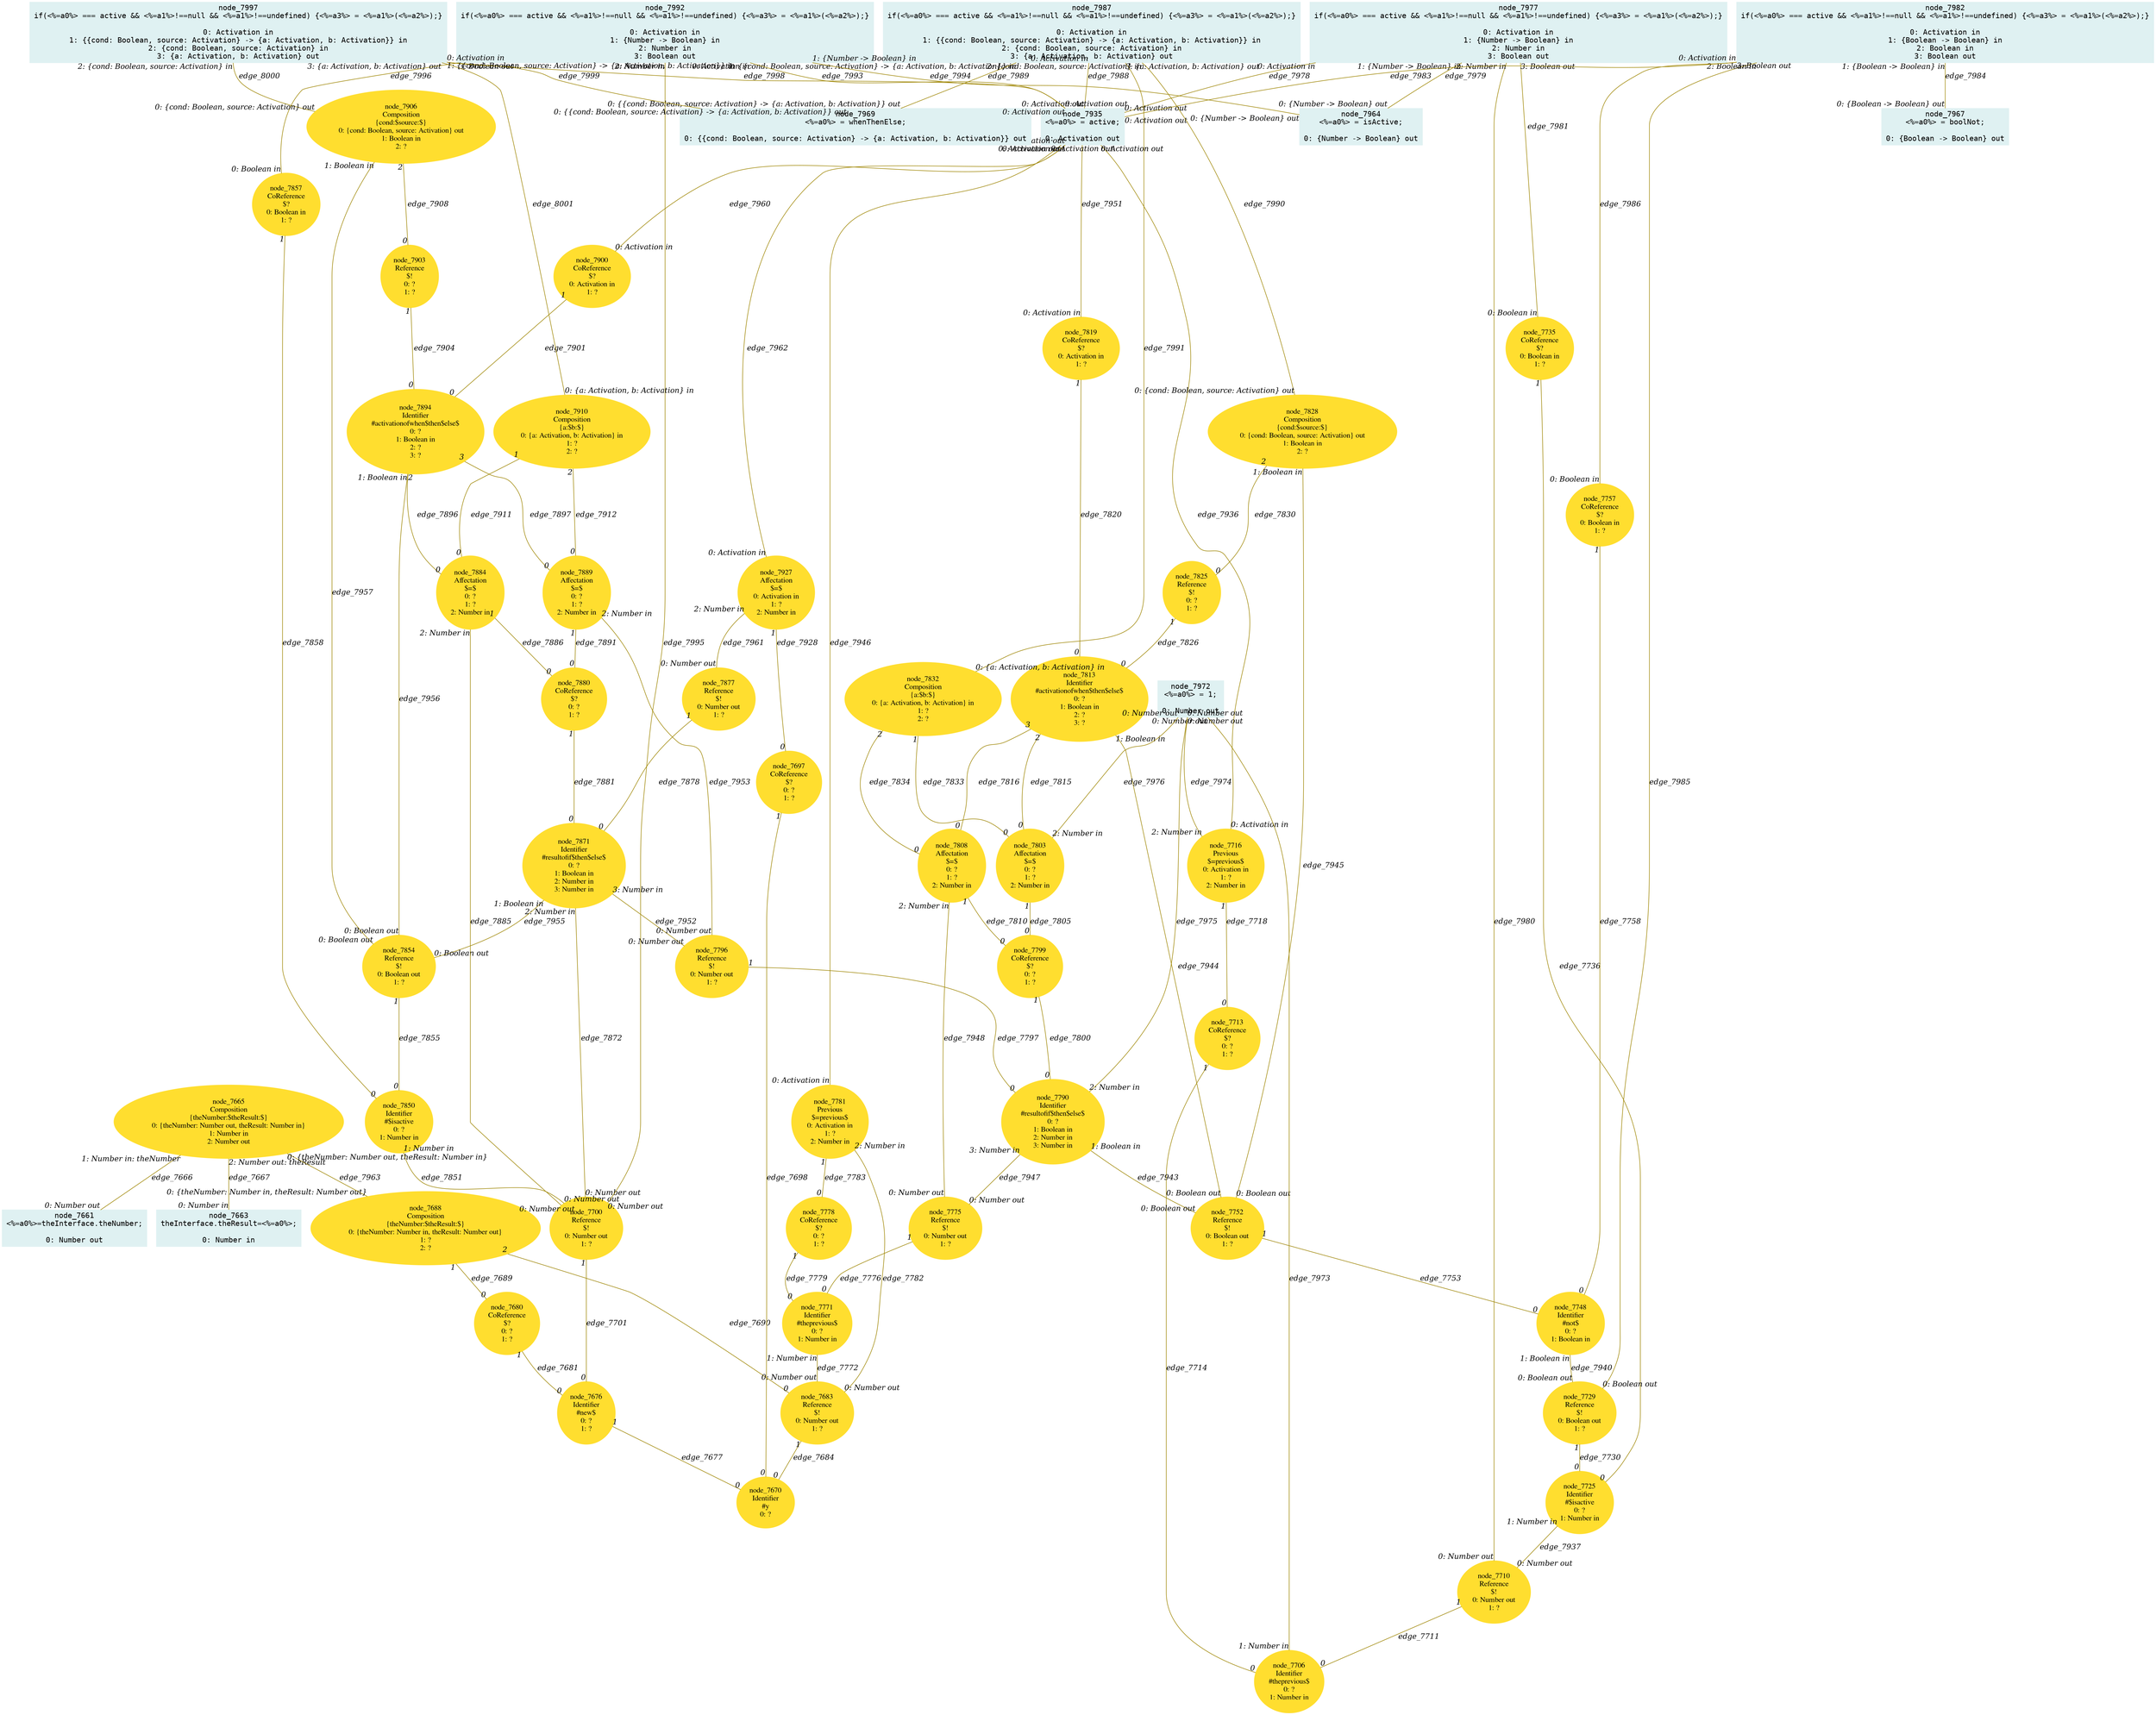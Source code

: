 digraph g{node_7661 [shape="box", style="filled", color="#dff1f2", fontname="Courier", label="node_7661
<%=a0%>=theInterface.theNumber;

0: Number out" ]
node_7663 [shape="box", style="filled", color="#dff1f2", fontname="Courier", label="node_7663
theInterface.theResult=<%=a0%>;

0: Number in" ]
node_7665 [shape="ellipse", style="filled", color="#ffde2f", fontname="Times", label="node_7665
Composition
{theNumber:$theResult:$}
0: {theNumber: Number out, theResult: Number in}
1: Number in
2: Number out" ]
node_7670 [shape="ellipse", style="filled", color="#ffde2f", fontname="Times", label="node_7670
Identifier
#y
0: ?" ]
node_7676 [shape="ellipse", style="filled", color="#ffde2f", fontname="Times", label="node_7676
Identifier
#new$
0: ?
1: ?" ]
node_7680 [shape="ellipse", style="filled", color="#ffde2f", fontname="Times", label="node_7680
CoReference
$?
0: ?
1: ?" ]
node_7683 [shape="ellipse", style="filled", color="#ffde2f", fontname="Times", label="node_7683
Reference
$!
0: Number out
1: ?" ]
node_7688 [shape="ellipse", style="filled", color="#ffde2f", fontname="Times", label="node_7688
Composition
{theNumber:$theResult:$}
0: {theNumber: Number in, theResult: Number out}
1: ?
2: ?" ]
node_7697 [shape="ellipse", style="filled", color="#ffde2f", fontname="Times", label="node_7697
CoReference
$?
0: ?
1: ?" ]
node_7700 [shape="ellipse", style="filled", color="#ffde2f", fontname="Times", label="node_7700
Reference
$!
0: Number out
1: ?" ]
node_7706 [shape="ellipse", style="filled", color="#ffde2f", fontname="Times", label="node_7706
Identifier
#theprevious$
0: ?
1: Number in" ]
node_7710 [shape="ellipse", style="filled", color="#ffde2f", fontname="Times", label="node_7710
Reference
$!
0: Number out
1: ?" ]
node_7713 [shape="ellipse", style="filled", color="#ffde2f", fontname="Times", label="node_7713
CoReference
$?
0: ?
1: ?" ]
node_7716 [shape="ellipse", style="filled", color="#ffde2f", fontname="Times", label="node_7716
Previous
$=previous$
0: Activation in
1: ?
2: Number in" ]
node_7725 [shape="ellipse", style="filled", color="#ffde2f", fontname="Times", label="node_7725
Identifier
#$isactive
0: ?
1: Number in" ]
node_7729 [shape="ellipse", style="filled", color="#ffde2f", fontname="Times", label="node_7729
Reference
$!
0: Boolean out
1: ?" ]
node_7735 [shape="ellipse", style="filled", color="#ffde2f", fontname="Times", label="node_7735
CoReference
$?
0: Boolean in
1: ?" ]
node_7748 [shape="ellipse", style="filled", color="#ffde2f", fontname="Times", label="node_7748
Identifier
#not$
0: ?
1: Boolean in" ]
node_7752 [shape="ellipse", style="filled", color="#ffde2f", fontname="Times", label="node_7752
Reference
$!
0: Boolean out
1: ?" ]
node_7757 [shape="ellipse", style="filled", color="#ffde2f", fontname="Times", label="node_7757
CoReference
$?
0: Boolean in
1: ?" ]
node_7771 [shape="ellipse", style="filled", color="#ffde2f", fontname="Times", label="node_7771
Identifier
#theprevious$
0: ?
1: Number in" ]
node_7775 [shape="ellipse", style="filled", color="#ffde2f", fontname="Times", label="node_7775
Reference
$!
0: Number out
1: ?" ]
node_7778 [shape="ellipse", style="filled", color="#ffde2f", fontname="Times", label="node_7778
CoReference
$?
0: ?
1: ?" ]
node_7781 [shape="ellipse", style="filled", color="#ffde2f", fontname="Times", label="node_7781
Previous
$=previous$
0: Activation in
1: ?
2: Number in" ]
node_7790 [shape="ellipse", style="filled", color="#ffde2f", fontname="Times", label="node_7790
Identifier
#resultofif$then$else$
0: ?
1: Boolean in
2: Number in
3: Number in" ]
node_7796 [shape="ellipse", style="filled", color="#ffde2f", fontname="Times", label="node_7796
Reference
$!
0: Number out
1: ?" ]
node_7799 [shape="ellipse", style="filled", color="#ffde2f", fontname="Times", label="node_7799
CoReference
$?
0: ?
1: ?" ]
node_7803 [shape="ellipse", style="filled", color="#ffde2f", fontname="Times", label="node_7803
Affectation
$=$
0: ?
1: ?
2: Number in" ]
node_7808 [shape="ellipse", style="filled", color="#ffde2f", fontname="Times", label="node_7808
Affectation
$=$
0: ?
1: ?
2: Number in" ]
node_7813 [shape="ellipse", style="filled", color="#ffde2f", fontname="Times", label="node_7813
Identifier
#activationofwhen$then$else$
0: ?
1: Boolean in
2: ?
3: ?" ]
node_7819 [shape="ellipse", style="filled", color="#ffde2f", fontname="Times", label="node_7819
CoReference
$?
0: Activation in
1: ?" ]
node_7825 [shape="ellipse", style="filled", color="#ffde2f", fontname="Times", label="node_7825
Reference
$!
0: ?
1: ?" ]
node_7828 [shape="ellipse", style="filled", color="#ffde2f", fontname="Times", label="node_7828
Composition
{cond:$source:$}
0: {cond: Boolean, source: Activation} out
1: Boolean in
2: ?" ]
node_7832 [shape="ellipse", style="filled", color="#ffde2f", fontname="Times", label="node_7832
Composition
{a:$b:$}
0: {a: Activation, b: Activation} in
1: ?
2: ?" ]
node_7850 [shape="ellipse", style="filled", color="#ffde2f", fontname="Times", label="node_7850
Identifier
#$isactive
0: ?
1: Number in" ]
node_7854 [shape="ellipse", style="filled", color="#ffde2f", fontname="Times", label="node_7854
Reference
$!
0: Boolean out
1: ?" ]
node_7857 [shape="ellipse", style="filled", color="#ffde2f", fontname="Times", label="node_7857
CoReference
$?
0: Boolean in
1: ?" ]
node_7871 [shape="ellipse", style="filled", color="#ffde2f", fontname="Times", label="node_7871
Identifier
#resultofif$then$else$
0: ?
1: Boolean in
2: Number in
3: Number in" ]
node_7877 [shape="ellipse", style="filled", color="#ffde2f", fontname="Times", label="node_7877
Reference
$!
0: Number out
1: ?" ]
node_7880 [shape="ellipse", style="filled", color="#ffde2f", fontname="Times", label="node_7880
CoReference
$?
0: ?
1: ?" ]
node_7884 [shape="ellipse", style="filled", color="#ffde2f", fontname="Times", label="node_7884
Affectation
$=$
0: ?
1: ?
2: Number in" ]
node_7889 [shape="ellipse", style="filled", color="#ffde2f", fontname="Times", label="node_7889
Affectation
$=$
0: ?
1: ?
2: Number in" ]
node_7894 [shape="ellipse", style="filled", color="#ffde2f", fontname="Times", label="node_7894
Identifier
#activationofwhen$then$else$
0: ?
1: Boolean in
2: ?
3: ?" ]
node_7900 [shape="ellipse", style="filled", color="#ffde2f", fontname="Times", label="node_7900
CoReference
$?
0: Activation in
1: ?" ]
node_7903 [shape="ellipse", style="filled", color="#ffde2f", fontname="Times", label="node_7903
Reference
$!
0: ?
1: ?" ]
node_7906 [shape="ellipse", style="filled", color="#ffde2f", fontname="Times", label="node_7906
Composition
{cond:$source:$}
0: {cond: Boolean, source: Activation} out
1: Boolean in
2: ?" ]
node_7910 [shape="ellipse", style="filled", color="#ffde2f", fontname="Times", label="node_7910
Composition
{a:$b:$}
0: {a: Activation, b: Activation} in
1: ?
2: ?" ]
node_7927 [shape="ellipse", style="filled", color="#ffde2f", fontname="Times", label="node_7927
Affectation
$=$
0: Activation in
1: ?
2: Number in" ]
node_7935 [shape="box", style="filled", color="#dff1f2", fontname="Courier", label="node_7935
<%=a0%> = active;

0: Activation out" ]
node_7964 [shape="box", style="filled", color="#dff1f2", fontname="Courier", label="node_7964
<%=a0%> = isActive;

0: {Number -> Boolean} out" ]
node_7967 [shape="box", style="filled", color="#dff1f2", fontname="Courier", label="node_7967
<%=a0%> = boolNot;

0: {Boolean -> Boolean} out" ]
node_7969 [shape="box", style="filled", color="#dff1f2", fontname="Courier", label="node_7969
<%=a0%> = whenThenElse;

0: {{cond: Boolean, source: Activation} -> {a: Activation, b: Activation}} out" ]
node_7972 [shape="box", style="filled", color="#dff1f2", fontname="Courier", label="node_7972
<%=a0%> = 1;

0: Number out" ]
node_7977 [shape="box", style="filled", color="#dff1f2", fontname="Courier", label="node_7977
if(<%=a0%> === active && <%=a1%>!==null && <%=a1%>!==undefined) {<%=a3%> = <%=a1%>(<%=a2%>);}

0: Activation in
1: {Number -> Boolean} in
2: Number in
3: Boolean out" ]
node_7982 [shape="box", style="filled", color="#dff1f2", fontname="Courier", label="node_7982
if(<%=a0%> === active && <%=a1%>!==null && <%=a1%>!==undefined) {<%=a3%> = <%=a1%>(<%=a2%>);}

0: Activation in
1: {Boolean -> Boolean} in
2: Boolean in
3: Boolean out" ]
node_7987 [shape="box", style="filled", color="#dff1f2", fontname="Courier", label="node_7987
if(<%=a0%> === active && <%=a1%>!==null && <%=a1%>!==undefined) {<%=a3%> = <%=a1%>(<%=a2%>);}

0: Activation in
1: {{cond: Boolean, source: Activation} -> {a: Activation, b: Activation}} in
2: {cond: Boolean, source: Activation} in
3: {a: Activation, b: Activation} out" ]
node_7992 [shape="box", style="filled", color="#dff1f2", fontname="Courier", label="node_7992
if(<%=a0%> === active && <%=a1%>!==null && <%=a1%>!==undefined) {<%=a3%> = <%=a1%>(<%=a2%>);}

0: Activation in
1: {Number -> Boolean} in
2: Number in
3: Boolean out" ]
node_7997 [shape="box", style="filled", color="#dff1f2", fontname="Courier", label="node_7997
if(<%=a0%> === active && <%=a1%>!==null && <%=a1%>!==undefined) {<%=a3%> = <%=a1%>(<%=a2%>);}

0: Activation in
1: {{cond: Boolean, source: Activation} -> {a: Activation, b: Activation}} in
2: {cond: Boolean, source: Activation} in
3: {a: Activation, b: Activation} out" ]
node_7665 -> node_7661 [dir=none, arrowHead=none, fontname="Times-Italic", arrowsize=1, color="#9d8400", label="edge_7666",  headlabel="0: Number out", taillabel="1: Number in: theNumber" ]
node_7665 -> node_7663 [dir=none, arrowHead=none, fontname="Times-Italic", arrowsize=1, color="#9d8400", label="edge_7667",  headlabel="0: Number in", taillabel="2: Number out: theResult" ]
node_7676 -> node_7670 [dir=none, arrowHead=none, fontname="Times-Italic", arrowsize=1, color="#9d8400", label="edge_7677",  headlabel="0", taillabel="1" ]
node_7680 -> node_7676 [dir=none, arrowHead=none, fontname="Times-Italic", arrowsize=1, color="#9d8400", label="edge_7681",  headlabel="0", taillabel="1" ]
node_7683 -> node_7670 [dir=none, arrowHead=none, fontname="Times-Italic", arrowsize=1, color="#9d8400", label="edge_7684",  headlabel="0", taillabel="1" ]
node_7688 -> node_7680 [dir=none, arrowHead=none, fontname="Times-Italic", arrowsize=1, color="#9d8400", label="edge_7689",  headlabel="0", taillabel="1" ]
node_7688 -> node_7683 [dir=none, arrowHead=none, fontname="Times-Italic", arrowsize=1, color="#9d8400", label="edge_7690",  headlabel="0", taillabel="2" ]
node_7697 -> node_7670 [dir=none, arrowHead=none, fontname="Times-Italic", arrowsize=1, color="#9d8400", label="edge_7698",  headlabel="0", taillabel="1" ]
node_7700 -> node_7676 [dir=none, arrowHead=none, fontname="Times-Italic", arrowsize=1, color="#9d8400", label="edge_7701",  headlabel="0", taillabel="1" ]
node_7710 -> node_7706 [dir=none, arrowHead=none, fontname="Times-Italic", arrowsize=1, color="#9d8400", label="edge_7711",  headlabel="0", taillabel="1" ]
node_7713 -> node_7706 [dir=none, arrowHead=none, fontname="Times-Italic", arrowsize=1, color="#9d8400", label="edge_7714",  headlabel="0", taillabel="1" ]
node_7716 -> node_7713 [dir=none, arrowHead=none, fontname="Times-Italic", arrowsize=1, color="#9d8400", label="edge_7718",  headlabel="0", taillabel="1" ]
node_7729 -> node_7725 [dir=none, arrowHead=none, fontname="Times-Italic", arrowsize=1, color="#9d8400", label="edge_7730",  headlabel="0", taillabel="1" ]
node_7735 -> node_7725 [dir=none, arrowHead=none, fontname="Times-Italic", arrowsize=1, color="#9d8400", label="edge_7736",  headlabel="0", taillabel="1" ]
node_7752 -> node_7748 [dir=none, arrowHead=none, fontname="Times-Italic", arrowsize=1, color="#9d8400", label="edge_7753",  headlabel="0", taillabel="1" ]
node_7757 -> node_7748 [dir=none, arrowHead=none, fontname="Times-Italic", arrowsize=1, color="#9d8400", label="edge_7758",  headlabel="0", taillabel="1" ]
node_7771 -> node_7683 [dir=none, arrowHead=none, fontname="Times-Italic", arrowsize=1, color="#9d8400", label="edge_7772",  headlabel="0: Number out", taillabel="1: Number in" ]
node_7775 -> node_7771 [dir=none, arrowHead=none, fontname="Times-Italic", arrowsize=1, color="#9d8400", label="edge_7776",  headlabel="0", taillabel="1" ]
node_7778 -> node_7771 [dir=none, arrowHead=none, fontname="Times-Italic", arrowsize=1, color="#9d8400", label="edge_7779",  headlabel="0", taillabel="1" ]
node_7781 -> node_7683 [dir=none, arrowHead=none, fontname="Times-Italic", arrowsize=1, color="#9d8400", label="edge_7782",  headlabel="0: Number out", taillabel="2: Number in" ]
node_7781 -> node_7778 [dir=none, arrowHead=none, fontname="Times-Italic", arrowsize=1, color="#9d8400", label="edge_7783",  headlabel="0", taillabel="1" ]
node_7796 -> node_7790 [dir=none, arrowHead=none, fontname="Times-Italic", arrowsize=1, color="#9d8400", label="edge_7797",  headlabel="0", taillabel="1" ]
node_7799 -> node_7790 [dir=none, arrowHead=none, fontname="Times-Italic", arrowsize=1, color="#9d8400", label="edge_7800",  headlabel="0", taillabel="1" ]
node_7803 -> node_7799 [dir=none, arrowHead=none, fontname="Times-Italic", arrowsize=1, color="#9d8400", label="edge_7805",  headlabel="0", taillabel="1" ]
node_7808 -> node_7799 [dir=none, arrowHead=none, fontname="Times-Italic", arrowsize=1, color="#9d8400", label="edge_7810",  headlabel="0", taillabel="1" ]
node_7813 -> node_7803 [dir=none, arrowHead=none, fontname="Times-Italic", arrowsize=1, color="#9d8400", label="edge_7815",  headlabel="0", taillabel="2" ]
node_7813 -> node_7808 [dir=none, arrowHead=none, fontname="Times-Italic", arrowsize=1, color="#9d8400", label="edge_7816",  headlabel="0", taillabel="3" ]
node_7819 -> node_7813 [dir=none, arrowHead=none, fontname="Times-Italic", arrowsize=1, color="#9d8400", label="edge_7820",  headlabel="0", taillabel="1" ]
node_7825 -> node_7813 [dir=none, arrowHead=none, fontname="Times-Italic", arrowsize=1, color="#9d8400", label="edge_7826",  headlabel="0", taillabel="1" ]
node_7828 -> node_7825 [dir=none, arrowHead=none, fontname="Times-Italic", arrowsize=1, color="#9d8400", label="edge_7830",  headlabel="0", taillabel="2" ]
node_7832 -> node_7803 [dir=none, arrowHead=none, fontname="Times-Italic", arrowsize=1, color="#9d8400", label="edge_7833",  headlabel="0", taillabel="1" ]
node_7832 -> node_7808 [dir=none, arrowHead=none, fontname="Times-Italic", arrowsize=1, color="#9d8400", label="edge_7834",  headlabel="0", taillabel="2" ]
node_7850 -> node_7700 [dir=none, arrowHead=none, fontname="Times-Italic", arrowsize=1, color="#9d8400", label="edge_7851",  headlabel="0: Number out", taillabel="1: Number in" ]
node_7854 -> node_7850 [dir=none, arrowHead=none, fontname="Times-Italic", arrowsize=1, color="#9d8400", label="edge_7855",  headlabel="0", taillabel="1" ]
node_7857 -> node_7850 [dir=none, arrowHead=none, fontname="Times-Italic", arrowsize=1, color="#9d8400", label="edge_7858",  headlabel="0", taillabel="1" ]
node_7871 -> node_7700 [dir=none, arrowHead=none, fontname="Times-Italic", arrowsize=1, color="#9d8400", label="edge_7872",  headlabel="0: Number out", taillabel="2: Number in" ]
node_7877 -> node_7871 [dir=none, arrowHead=none, fontname="Times-Italic", arrowsize=1, color="#9d8400", label="edge_7878",  headlabel="0", taillabel="1" ]
node_7880 -> node_7871 [dir=none, arrowHead=none, fontname="Times-Italic", arrowsize=1, color="#9d8400", label="edge_7881",  headlabel="0", taillabel="1" ]
node_7884 -> node_7700 [dir=none, arrowHead=none, fontname="Times-Italic", arrowsize=1, color="#9d8400", label="edge_7885",  headlabel="0: Number out", taillabel="2: Number in" ]
node_7884 -> node_7880 [dir=none, arrowHead=none, fontname="Times-Italic", arrowsize=1, color="#9d8400", label="edge_7886",  headlabel="0", taillabel="1" ]
node_7889 -> node_7880 [dir=none, arrowHead=none, fontname="Times-Italic", arrowsize=1, color="#9d8400", label="edge_7891",  headlabel="0", taillabel="1" ]
node_7894 -> node_7884 [dir=none, arrowHead=none, fontname="Times-Italic", arrowsize=1, color="#9d8400", label="edge_7896",  headlabel="0", taillabel="2" ]
node_7894 -> node_7889 [dir=none, arrowHead=none, fontname="Times-Italic", arrowsize=1, color="#9d8400", label="edge_7897",  headlabel="0", taillabel="3" ]
node_7900 -> node_7894 [dir=none, arrowHead=none, fontname="Times-Italic", arrowsize=1, color="#9d8400", label="edge_7901",  headlabel="0", taillabel="1" ]
node_7903 -> node_7894 [dir=none, arrowHead=none, fontname="Times-Italic", arrowsize=1, color="#9d8400", label="edge_7904",  headlabel="0", taillabel="1" ]
node_7906 -> node_7903 [dir=none, arrowHead=none, fontname="Times-Italic", arrowsize=1, color="#9d8400", label="edge_7908",  headlabel="0", taillabel="2" ]
node_7910 -> node_7884 [dir=none, arrowHead=none, fontname="Times-Italic", arrowsize=1, color="#9d8400", label="edge_7911",  headlabel="0", taillabel="1" ]
node_7910 -> node_7889 [dir=none, arrowHead=none, fontname="Times-Italic", arrowsize=1, color="#9d8400", label="edge_7912",  headlabel="0", taillabel="2" ]
node_7927 -> node_7697 [dir=none, arrowHead=none, fontname="Times-Italic", arrowsize=1, color="#9d8400", label="edge_7928",  headlabel="0", taillabel="1" ]
node_7935 -> node_7716 [dir=none, arrowHead=none, fontname="Times-Italic", arrowsize=1, color="#9d8400", label="edge_7936",  headlabel="0: Activation in", taillabel="0: Activation out" ]
node_7725 -> node_7710 [dir=none, arrowHead=none, fontname="Times-Italic", arrowsize=1, color="#9d8400", label="edge_7937",  headlabel="0: Number out", taillabel="1: Number in" ]
node_7748 -> node_7729 [dir=none, arrowHead=none, fontname="Times-Italic", arrowsize=1, color="#9d8400", label="edge_7940",  headlabel="0: Boolean out", taillabel="1: Boolean in" ]
node_7790 -> node_7752 [dir=none, arrowHead=none, fontname="Times-Italic", arrowsize=1, color="#9d8400", label="edge_7943",  headlabel="0: Boolean out", taillabel="1: Boolean in" ]
node_7813 -> node_7752 [dir=none, arrowHead=none, fontname="Times-Italic", arrowsize=1, color="#9d8400", label="edge_7944",  headlabel="0: Boolean out", taillabel="1: Boolean in" ]
node_7828 -> node_7752 [dir=none, arrowHead=none, fontname="Times-Italic", arrowsize=1, color="#9d8400", label="edge_7945",  headlabel="0: Boolean out", taillabel="1: Boolean in" ]
node_7935 -> node_7781 [dir=none, arrowHead=none, fontname="Times-Italic", arrowsize=1, color="#9d8400", label="edge_7946",  headlabel="0: Activation in", taillabel="0: Activation out" ]
node_7790 -> node_7775 [dir=none, arrowHead=none, fontname="Times-Italic", arrowsize=1, color="#9d8400", label="edge_7947",  headlabel="0: Number out", taillabel="3: Number in" ]
node_7808 -> node_7775 [dir=none, arrowHead=none, fontname="Times-Italic", arrowsize=1, color="#9d8400", label="edge_7948",  headlabel="0: Number out", taillabel="2: Number in" ]
node_7935 -> node_7819 [dir=none, arrowHead=none, fontname="Times-Italic", arrowsize=1, color="#9d8400", label="edge_7951",  headlabel="0: Activation in", taillabel="0: Activation out" ]
node_7871 -> node_7796 [dir=none, arrowHead=none, fontname="Times-Italic", arrowsize=1, color="#9d8400", label="edge_7952",  headlabel="0: Number out", taillabel="3: Number in" ]
node_7889 -> node_7796 [dir=none, arrowHead=none, fontname="Times-Italic", arrowsize=1, color="#9d8400", label="edge_7953",  headlabel="0: Number out", taillabel="2: Number in" ]
node_7871 -> node_7854 [dir=none, arrowHead=none, fontname="Times-Italic", arrowsize=1, color="#9d8400", label="edge_7955",  headlabel="0: Boolean out", taillabel="1: Boolean in" ]
node_7894 -> node_7854 [dir=none, arrowHead=none, fontname="Times-Italic", arrowsize=1, color="#9d8400", label="edge_7956",  headlabel="0: Boolean out", taillabel="1: Boolean in" ]
node_7906 -> node_7854 [dir=none, arrowHead=none, fontname="Times-Italic", arrowsize=1, color="#9d8400", label="edge_7957",  headlabel="0: Boolean out", taillabel="1: Boolean in" ]
node_7935 -> node_7900 [dir=none, arrowHead=none, fontname="Times-Italic", arrowsize=1, color="#9d8400", label="edge_7960",  headlabel="0: Activation in", taillabel="0: Activation out" ]
node_7927 -> node_7877 [dir=none, arrowHead=none, fontname="Times-Italic", arrowsize=1, color="#9d8400", label="edge_7961",  headlabel="0: Number out", taillabel="2: Number in" ]
node_7935 -> node_7927 [dir=none, arrowHead=none, fontname="Times-Italic", arrowsize=1, color="#9d8400", label="edge_7962",  headlabel="0: Activation in", taillabel="0: Activation out" ]
node_7665 -> node_7688 [dir=none, arrowHead=none, fontname="Times-Italic", arrowsize=1, color="#9d8400", label="edge_7963",  headlabel="0: {theNumber: Number in, theResult: Number out}", taillabel="0: {theNumber: Number out, theResult: Number in}" ]
node_7972 -> node_7706 [dir=none, arrowHead=none, fontname="Times-Italic", arrowsize=1, color="#9d8400", label="edge_7973",  headlabel="1: Number in", taillabel="0: Number out" ]
node_7972 -> node_7716 [dir=none, arrowHead=none, fontname="Times-Italic", arrowsize=1, color="#9d8400", label="edge_7974",  headlabel="2: Number in", taillabel="0: Number out" ]
node_7972 -> node_7790 [dir=none, arrowHead=none, fontname="Times-Italic", arrowsize=1, color="#9d8400", label="edge_7975",  headlabel="2: Number in", taillabel="0: Number out" ]
node_7972 -> node_7803 [dir=none, arrowHead=none, fontname="Times-Italic", arrowsize=1, color="#9d8400", label="edge_7976",  headlabel="2: Number in", taillabel="0: Number out" ]
node_7977 -> node_7935 [dir=none, arrowHead=none, fontname="Times-Italic", arrowsize=1, color="#9d8400", label="edge_7978",  headlabel="0: Activation out", taillabel="0: Activation in" ]
node_7977 -> node_7964 [dir=none, arrowHead=none, fontname="Times-Italic", arrowsize=1, color="#9d8400", label="edge_7979",  headlabel="0: {Number -> Boolean} out", taillabel="1: {Number -> Boolean} in" ]
node_7977 -> node_7710 [dir=none, arrowHead=none, fontname="Times-Italic", arrowsize=1, color="#9d8400", label="edge_7980",  headlabel="0: Number out", taillabel="2: Number in" ]
node_7977 -> node_7735 [dir=none, arrowHead=none, fontname="Times-Italic", arrowsize=1, color="#9d8400", label="edge_7981",  headlabel="0: Boolean in", taillabel="3: Boolean out" ]
node_7982 -> node_7935 [dir=none, arrowHead=none, fontname="Times-Italic", arrowsize=1, color="#9d8400", label="edge_7983",  headlabel="0: Activation out", taillabel="0: Activation in" ]
node_7982 -> node_7967 [dir=none, arrowHead=none, fontname="Times-Italic", arrowsize=1, color="#9d8400", label="edge_7984",  headlabel="0: {Boolean -> Boolean} out", taillabel="1: {Boolean -> Boolean} in" ]
node_7982 -> node_7729 [dir=none, arrowHead=none, fontname="Times-Italic", arrowsize=1, color="#9d8400", label="edge_7985",  headlabel="0: Boolean out", taillabel="2: Boolean in" ]
node_7982 -> node_7757 [dir=none, arrowHead=none, fontname="Times-Italic", arrowsize=1, color="#9d8400", label="edge_7986",  headlabel="0: Boolean in", taillabel="3: Boolean out" ]
node_7987 -> node_7935 [dir=none, arrowHead=none, fontname="Times-Italic", arrowsize=1, color="#9d8400", label="edge_7988",  headlabel="0: Activation out", taillabel="0: Activation in" ]
node_7987 -> node_7969 [dir=none, arrowHead=none, fontname="Times-Italic", arrowsize=1, color="#9d8400", label="edge_7989",  headlabel="0: {{cond: Boolean, source: Activation} -> {a: Activation, b: Activation}} out", taillabel="1: {{cond: Boolean, source: Activation} -> {a: Activation, b: Activation}} in" ]
node_7987 -> node_7828 [dir=none, arrowHead=none, fontname="Times-Italic", arrowsize=1, color="#9d8400", label="edge_7990",  headlabel="0: {cond: Boolean, source: Activation} out", taillabel="2: {cond: Boolean, source: Activation} in" ]
node_7987 -> node_7832 [dir=none, arrowHead=none, fontname="Times-Italic", arrowsize=1, color="#9d8400", label="edge_7991",  headlabel="0: {a: Activation, b: Activation} in", taillabel="3: {a: Activation, b: Activation} out" ]
node_7992 -> node_7935 [dir=none, arrowHead=none, fontname="Times-Italic", arrowsize=1, color="#9d8400", label="edge_7993",  headlabel="0: Activation out", taillabel="0: Activation in" ]
node_7992 -> node_7964 [dir=none, arrowHead=none, fontname="Times-Italic", arrowsize=1, color="#9d8400", label="edge_7994",  headlabel="0: {Number -> Boolean} out", taillabel="1: {Number -> Boolean} in" ]
node_7992 -> node_7700 [dir=none, arrowHead=none, fontname="Times-Italic", arrowsize=1, color="#9d8400", label="edge_7995",  headlabel="0: Number out", taillabel="2: Number in" ]
node_7992 -> node_7857 [dir=none, arrowHead=none, fontname="Times-Italic", arrowsize=1, color="#9d8400", label="edge_7996",  headlabel="0: Boolean in", taillabel="3: Boolean out" ]
node_7997 -> node_7935 [dir=none, arrowHead=none, fontname="Times-Italic", arrowsize=1, color="#9d8400", label="edge_7998",  headlabel="0: Activation out", taillabel="0: Activation in" ]
node_7997 -> node_7969 [dir=none, arrowHead=none, fontname="Times-Italic", arrowsize=1, color="#9d8400", label="edge_7999",  headlabel="0: {{cond: Boolean, source: Activation} -> {a: Activation, b: Activation}} out", taillabel="1: {{cond: Boolean, source: Activation} -> {a: Activation, b: Activation}} in" ]
node_7997 -> node_7906 [dir=none, arrowHead=none, fontname="Times-Italic", arrowsize=1, color="#9d8400", label="edge_8000",  headlabel="0: {cond: Boolean, source: Activation} out", taillabel="2: {cond: Boolean, source: Activation} in" ]
node_7997 -> node_7910 [dir=none, arrowHead=none, fontname="Times-Italic", arrowsize=1, color="#9d8400", label="edge_8001",  headlabel="0: {a: Activation, b: Activation} in", taillabel="3: {a: Activation, b: Activation} out" ]
}
